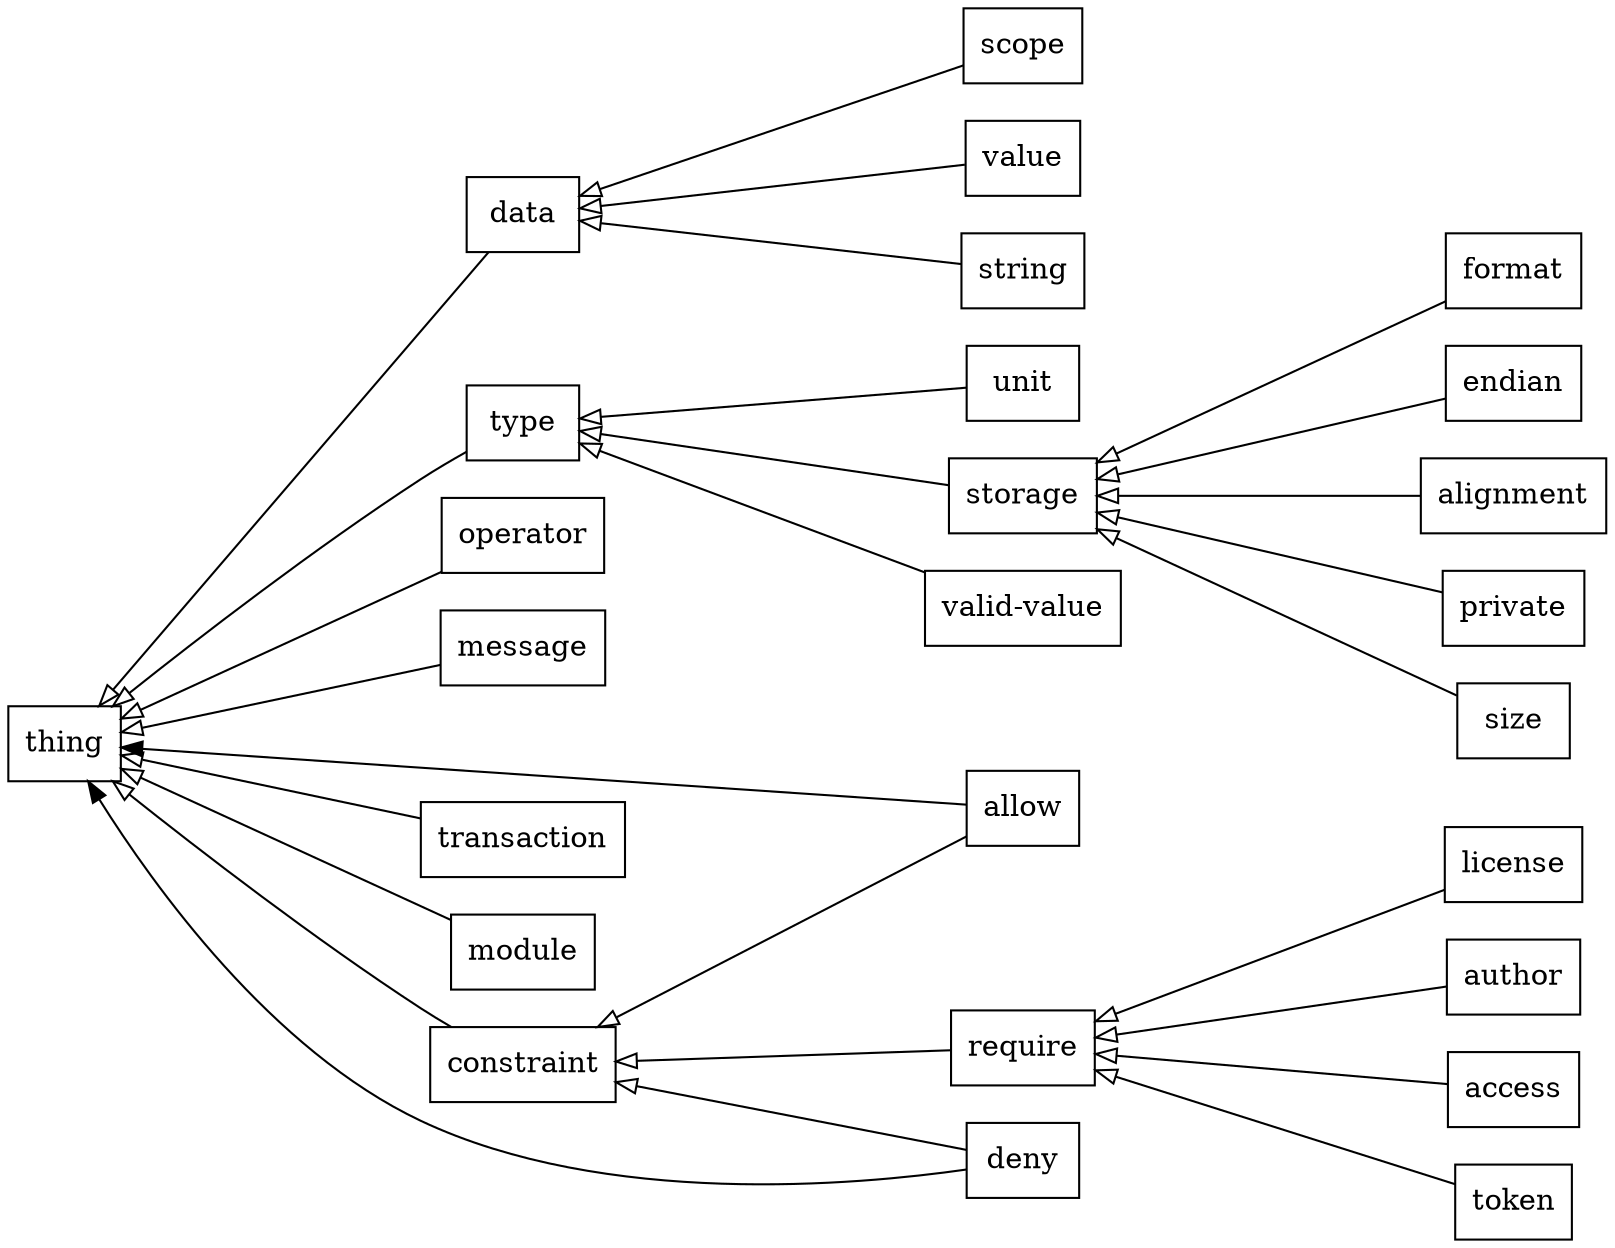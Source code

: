 digraph "Sisdel elements" {
	// This is a class hierarchy, use empty arrows and rectange nodes
	rankdir = LR
	ranksep = 2
	edge [arrowtail=empty,dir=back,concentrate=true]
	node [shape=rectangle]

	// These are the basic elements
	thing -> { data type operator message constraint transaction module }

	// These are derived elements
	data -> { scope value string }
	type -> { unit storage "valid-value" }
	storage -> { size format endian alignment private }
	constraint -> { allow deny require }
	require -> { author access token license }

	edge [arrowtail=normal,dir=forward]
	allow -> thing
	deny -> thing
}
